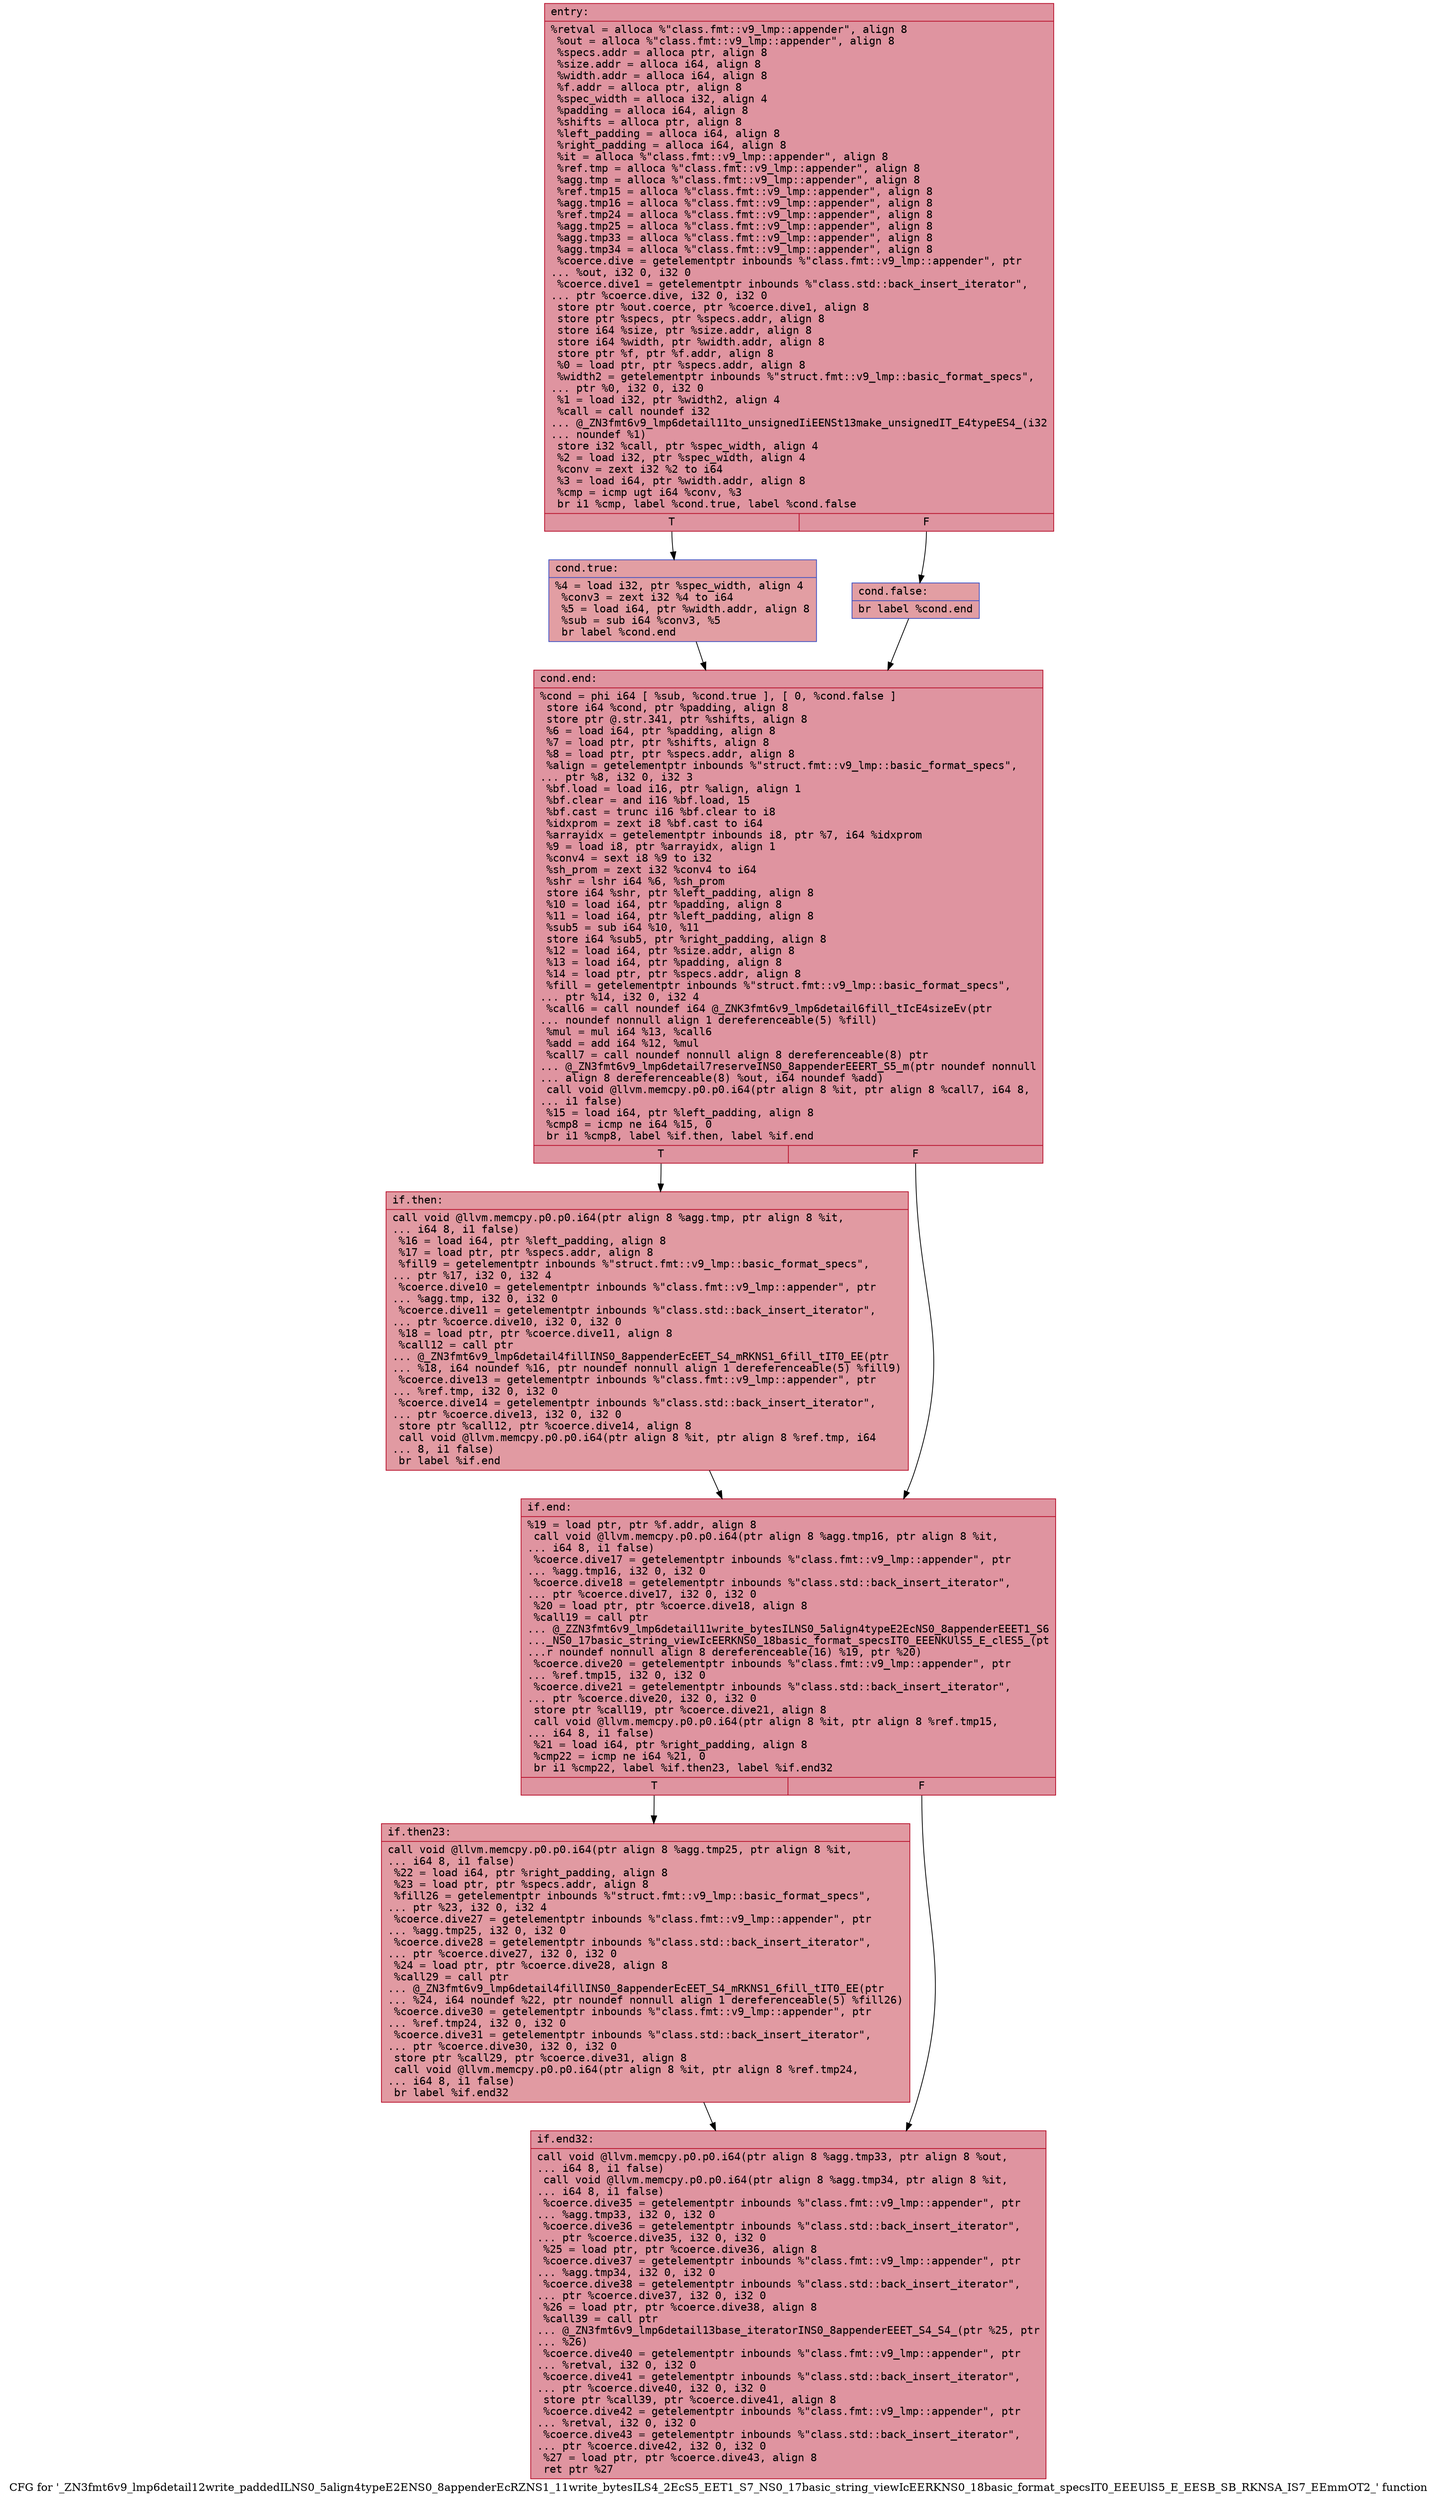 digraph "CFG for '_ZN3fmt6v9_lmp6detail12write_paddedILNS0_5align4typeE2ENS0_8appenderEcRZNS1_11write_bytesILS4_2EcS5_EET1_S7_NS0_17basic_string_viewIcEERKNS0_18basic_format_specsIT0_EEEUlS5_E_EESB_SB_RKNSA_IS7_EEmmOT2_' function" {
	label="CFG for '_ZN3fmt6v9_lmp6detail12write_paddedILNS0_5align4typeE2ENS0_8appenderEcRZNS1_11write_bytesILS4_2EcS5_EET1_S7_NS0_17basic_string_viewIcEERKNS0_18basic_format_specsIT0_EEEUlS5_E_EESB_SB_RKNSA_IS7_EEmmOT2_' function";

	Node0x556bfebbbbd0 [shape=record,color="#b70d28ff", style=filled, fillcolor="#b70d2870" fontname="Courier",label="{entry:\l|  %retval = alloca %\"class.fmt::v9_lmp::appender\", align 8\l  %out = alloca %\"class.fmt::v9_lmp::appender\", align 8\l  %specs.addr = alloca ptr, align 8\l  %size.addr = alloca i64, align 8\l  %width.addr = alloca i64, align 8\l  %f.addr = alloca ptr, align 8\l  %spec_width = alloca i32, align 4\l  %padding = alloca i64, align 8\l  %shifts = alloca ptr, align 8\l  %left_padding = alloca i64, align 8\l  %right_padding = alloca i64, align 8\l  %it = alloca %\"class.fmt::v9_lmp::appender\", align 8\l  %ref.tmp = alloca %\"class.fmt::v9_lmp::appender\", align 8\l  %agg.tmp = alloca %\"class.fmt::v9_lmp::appender\", align 8\l  %ref.tmp15 = alloca %\"class.fmt::v9_lmp::appender\", align 8\l  %agg.tmp16 = alloca %\"class.fmt::v9_lmp::appender\", align 8\l  %ref.tmp24 = alloca %\"class.fmt::v9_lmp::appender\", align 8\l  %agg.tmp25 = alloca %\"class.fmt::v9_lmp::appender\", align 8\l  %agg.tmp33 = alloca %\"class.fmt::v9_lmp::appender\", align 8\l  %agg.tmp34 = alloca %\"class.fmt::v9_lmp::appender\", align 8\l  %coerce.dive = getelementptr inbounds %\"class.fmt::v9_lmp::appender\", ptr\l... %out, i32 0, i32 0\l  %coerce.dive1 = getelementptr inbounds %\"class.std::back_insert_iterator\",\l... ptr %coerce.dive, i32 0, i32 0\l  store ptr %out.coerce, ptr %coerce.dive1, align 8\l  store ptr %specs, ptr %specs.addr, align 8\l  store i64 %size, ptr %size.addr, align 8\l  store i64 %width, ptr %width.addr, align 8\l  store ptr %f, ptr %f.addr, align 8\l  %0 = load ptr, ptr %specs.addr, align 8\l  %width2 = getelementptr inbounds %\"struct.fmt::v9_lmp::basic_format_specs\",\l... ptr %0, i32 0, i32 0\l  %1 = load i32, ptr %width2, align 4\l  %call = call noundef i32\l... @_ZN3fmt6v9_lmp6detail11to_unsignedIiEENSt13make_unsignedIT_E4typeES4_(i32\l... noundef %1)\l  store i32 %call, ptr %spec_width, align 4\l  %2 = load i32, ptr %spec_width, align 4\l  %conv = zext i32 %2 to i64\l  %3 = load i64, ptr %width.addr, align 8\l  %cmp = icmp ugt i64 %conv, %3\l  br i1 %cmp, label %cond.true, label %cond.false\l|{<s0>T|<s1>F}}"];
	Node0x556bfebbbbd0:s0 -> Node0x556bfebbd530[tooltip="entry -> cond.true\nProbability 50.00%" ];
	Node0x556bfebbbbd0:s1 -> Node0x556bfebbd9a0[tooltip="entry -> cond.false\nProbability 50.00%" ];
	Node0x556bfebbd530 [shape=record,color="#3d50c3ff", style=filled, fillcolor="#be242e70" fontname="Courier",label="{cond.true:\l|  %4 = load i32, ptr %spec_width, align 4\l  %conv3 = zext i32 %4 to i64\l  %5 = load i64, ptr %width.addr, align 8\l  %sub = sub i64 %conv3, %5\l  br label %cond.end\l}"];
	Node0x556bfebbd530 -> Node0x556bfebbdd10[tooltip="cond.true -> cond.end\nProbability 100.00%" ];
	Node0x556bfebbd9a0 [shape=record,color="#3d50c3ff", style=filled, fillcolor="#be242e70" fontname="Courier",label="{cond.false:\l|  br label %cond.end\l}"];
	Node0x556bfebbd9a0 -> Node0x556bfebbdd10[tooltip="cond.false -> cond.end\nProbability 100.00%" ];
	Node0x556bfebbdd10 [shape=record,color="#b70d28ff", style=filled, fillcolor="#b70d2870" fontname="Courier",label="{cond.end:\l|  %cond = phi i64 [ %sub, %cond.true ], [ 0, %cond.false ]\l  store i64 %cond, ptr %padding, align 8\l  store ptr @.str.341, ptr %shifts, align 8\l  %6 = load i64, ptr %padding, align 8\l  %7 = load ptr, ptr %shifts, align 8\l  %8 = load ptr, ptr %specs.addr, align 8\l  %align = getelementptr inbounds %\"struct.fmt::v9_lmp::basic_format_specs\",\l... ptr %8, i32 0, i32 3\l  %bf.load = load i16, ptr %align, align 1\l  %bf.clear = and i16 %bf.load, 15\l  %bf.cast = trunc i16 %bf.clear to i8\l  %idxprom = zext i8 %bf.cast to i64\l  %arrayidx = getelementptr inbounds i8, ptr %7, i64 %idxprom\l  %9 = load i8, ptr %arrayidx, align 1\l  %conv4 = sext i8 %9 to i32\l  %sh_prom = zext i32 %conv4 to i64\l  %shr = lshr i64 %6, %sh_prom\l  store i64 %shr, ptr %left_padding, align 8\l  %10 = load i64, ptr %padding, align 8\l  %11 = load i64, ptr %left_padding, align 8\l  %sub5 = sub i64 %10, %11\l  store i64 %sub5, ptr %right_padding, align 8\l  %12 = load i64, ptr %size.addr, align 8\l  %13 = load i64, ptr %padding, align 8\l  %14 = load ptr, ptr %specs.addr, align 8\l  %fill = getelementptr inbounds %\"struct.fmt::v9_lmp::basic_format_specs\",\l... ptr %14, i32 0, i32 4\l  %call6 = call noundef i64 @_ZNK3fmt6v9_lmp6detail6fill_tIcE4sizeEv(ptr\l... noundef nonnull align 1 dereferenceable(5) %fill)\l  %mul = mul i64 %13, %call6\l  %add = add i64 %12, %mul\l  %call7 = call noundef nonnull align 8 dereferenceable(8) ptr\l... @_ZN3fmt6v9_lmp6detail7reserveINS0_8appenderEEERT_S5_m(ptr noundef nonnull\l... align 8 dereferenceable(8) %out, i64 noundef %add)\l  call void @llvm.memcpy.p0.p0.i64(ptr align 8 %it, ptr align 8 %call7, i64 8,\l... i1 false)\l  %15 = load i64, ptr %left_padding, align 8\l  %cmp8 = icmp ne i64 %15, 0\l  br i1 %cmp8, label %if.then, label %if.end\l|{<s0>T|<s1>F}}"];
	Node0x556bfebbdd10:s0 -> Node0x556bfebbf690[tooltip="cond.end -> if.then\nProbability 62.50%" ];
	Node0x556bfebbdd10:s1 -> Node0x556bfebbf700[tooltip="cond.end -> if.end\nProbability 37.50%" ];
	Node0x556bfebbf690 [shape=record,color="#b70d28ff", style=filled, fillcolor="#bb1b2c70" fontname="Courier",label="{if.then:\l|  call void @llvm.memcpy.p0.p0.i64(ptr align 8 %agg.tmp, ptr align 8 %it,\l... i64 8, i1 false)\l  %16 = load i64, ptr %left_padding, align 8\l  %17 = load ptr, ptr %specs.addr, align 8\l  %fill9 = getelementptr inbounds %\"struct.fmt::v9_lmp::basic_format_specs\",\l... ptr %17, i32 0, i32 4\l  %coerce.dive10 = getelementptr inbounds %\"class.fmt::v9_lmp::appender\", ptr\l... %agg.tmp, i32 0, i32 0\l  %coerce.dive11 = getelementptr inbounds %\"class.std::back_insert_iterator\",\l... ptr %coerce.dive10, i32 0, i32 0\l  %18 = load ptr, ptr %coerce.dive11, align 8\l  %call12 = call ptr\l... @_ZN3fmt6v9_lmp6detail4fillINS0_8appenderEcEET_S4_mRKNS1_6fill_tIT0_EE(ptr\l... %18, i64 noundef %16, ptr noundef nonnull align 1 dereferenceable(5) %fill9)\l  %coerce.dive13 = getelementptr inbounds %\"class.fmt::v9_lmp::appender\", ptr\l... %ref.tmp, i32 0, i32 0\l  %coerce.dive14 = getelementptr inbounds %\"class.std::back_insert_iterator\",\l... ptr %coerce.dive13, i32 0, i32 0\l  store ptr %call12, ptr %coerce.dive14, align 8\l  call void @llvm.memcpy.p0.p0.i64(ptr align 8 %it, ptr align 8 %ref.tmp, i64\l... 8, i1 false)\l  br label %if.end\l}"];
	Node0x556bfebbf690 -> Node0x556bfebbf700[tooltip="if.then -> if.end\nProbability 100.00%" ];
	Node0x556bfebbf700 [shape=record,color="#b70d28ff", style=filled, fillcolor="#b70d2870" fontname="Courier",label="{if.end:\l|  %19 = load ptr, ptr %f.addr, align 8\l  call void @llvm.memcpy.p0.p0.i64(ptr align 8 %agg.tmp16, ptr align 8 %it,\l... i64 8, i1 false)\l  %coerce.dive17 = getelementptr inbounds %\"class.fmt::v9_lmp::appender\", ptr\l... %agg.tmp16, i32 0, i32 0\l  %coerce.dive18 = getelementptr inbounds %\"class.std::back_insert_iterator\",\l... ptr %coerce.dive17, i32 0, i32 0\l  %20 = load ptr, ptr %coerce.dive18, align 8\l  %call19 = call ptr\l... @_ZZN3fmt6v9_lmp6detail11write_bytesILNS0_5align4typeE2EcNS0_8appenderEEET1_S6\l..._NS0_17basic_string_viewIcEERKNS0_18basic_format_specsIT0_EEENKUlS5_E_clES5_(pt\l...r noundef nonnull align 8 dereferenceable(16) %19, ptr %20)\l  %coerce.dive20 = getelementptr inbounds %\"class.fmt::v9_lmp::appender\", ptr\l... %ref.tmp15, i32 0, i32 0\l  %coerce.dive21 = getelementptr inbounds %\"class.std::back_insert_iterator\",\l... ptr %coerce.dive20, i32 0, i32 0\l  store ptr %call19, ptr %coerce.dive21, align 8\l  call void @llvm.memcpy.p0.p0.i64(ptr align 8 %it, ptr align 8 %ref.tmp15,\l... i64 8, i1 false)\l  %21 = load i64, ptr %right_padding, align 8\l  %cmp22 = icmp ne i64 %21, 0\l  br i1 %cmp22, label %if.then23, label %if.end32\l|{<s0>T|<s1>F}}"];
	Node0x556bfebbf700:s0 -> Node0x556bfebc0e90[tooltip="if.end -> if.then23\nProbability 62.50%" ];
	Node0x556bfebbf700:s1 -> Node0x556bfebc0ee0[tooltip="if.end -> if.end32\nProbability 37.50%" ];
	Node0x556bfebc0e90 [shape=record,color="#b70d28ff", style=filled, fillcolor="#bb1b2c70" fontname="Courier",label="{if.then23:\l|  call void @llvm.memcpy.p0.p0.i64(ptr align 8 %agg.tmp25, ptr align 8 %it,\l... i64 8, i1 false)\l  %22 = load i64, ptr %right_padding, align 8\l  %23 = load ptr, ptr %specs.addr, align 8\l  %fill26 = getelementptr inbounds %\"struct.fmt::v9_lmp::basic_format_specs\",\l... ptr %23, i32 0, i32 4\l  %coerce.dive27 = getelementptr inbounds %\"class.fmt::v9_lmp::appender\", ptr\l... %agg.tmp25, i32 0, i32 0\l  %coerce.dive28 = getelementptr inbounds %\"class.std::back_insert_iterator\",\l... ptr %coerce.dive27, i32 0, i32 0\l  %24 = load ptr, ptr %coerce.dive28, align 8\l  %call29 = call ptr\l... @_ZN3fmt6v9_lmp6detail4fillINS0_8appenderEcEET_S4_mRKNS1_6fill_tIT0_EE(ptr\l... %24, i64 noundef %22, ptr noundef nonnull align 1 dereferenceable(5) %fill26)\l  %coerce.dive30 = getelementptr inbounds %\"class.fmt::v9_lmp::appender\", ptr\l... %ref.tmp24, i32 0, i32 0\l  %coerce.dive31 = getelementptr inbounds %\"class.std::back_insert_iterator\",\l... ptr %coerce.dive30, i32 0, i32 0\l  store ptr %call29, ptr %coerce.dive31, align 8\l  call void @llvm.memcpy.p0.p0.i64(ptr align 8 %it, ptr align 8 %ref.tmp24,\l... i64 8, i1 false)\l  br label %if.end32\l}"];
	Node0x556bfebc0e90 -> Node0x556bfebc0ee0[tooltip="if.then23 -> if.end32\nProbability 100.00%" ];
	Node0x556bfebc0ee0 [shape=record,color="#b70d28ff", style=filled, fillcolor="#b70d2870" fontname="Courier",label="{if.end32:\l|  call void @llvm.memcpy.p0.p0.i64(ptr align 8 %agg.tmp33, ptr align 8 %out,\l... i64 8, i1 false)\l  call void @llvm.memcpy.p0.p0.i64(ptr align 8 %agg.tmp34, ptr align 8 %it,\l... i64 8, i1 false)\l  %coerce.dive35 = getelementptr inbounds %\"class.fmt::v9_lmp::appender\", ptr\l... %agg.tmp33, i32 0, i32 0\l  %coerce.dive36 = getelementptr inbounds %\"class.std::back_insert_iterator\",\l... ptr %coerce.dive35, i32 0, i32 0\l  %25 = load ptr, ptr %coerce.dive36, align 8\l  %coerce.dive37 = getelementptr inbounds %\"class.fmt::v9_lmp::appender\", ptr\l... %agg.tmp34, i32 0, i32 0\l  %coerce.dive38 = getelementptr inbounds %\"class.std::back_insert_iterator\",\l... ptr %coerce.dive37, i32 0, i32 0\l  %26 = load ptr, ptr %coerce.dive38, align 8\l  %call39 = call ptr\l... @_ZN3fmt6v9_lmp6detail13base_iteratorINS0_8appenderEEET_S4_S4_(ptr %25, ptr\l... %26)\l  %coerce.dive40 = getelementptr inbounds %\"class.fmt::v9_lmp::appender\", ptr\l... %retval, i32 0, i32 0\l  %coerce.dive41 = getelementptr inbounds %\"class.std::back_insert_iterator\",\l... ptr %coerce.dive40, i32 0, i32 0\l  store ptr %call39, ptr %coerce.dive41, align 8\l  %coerce.dive42 = getelementptr inbounds %\"class.fmt::v9_lmp::appender\", ptr\l... %retval, i32 0, i32 0\l  %coerce.dive43 = getelementptr inbounds %\"class.std::back_insert_iterator\",\l... ptr %coerce.dive42, i32 0, i32 0\l  %27 = load ptr, ptr %coerce.dive43, align 8\l  ret ptr %27\l}"];
}

